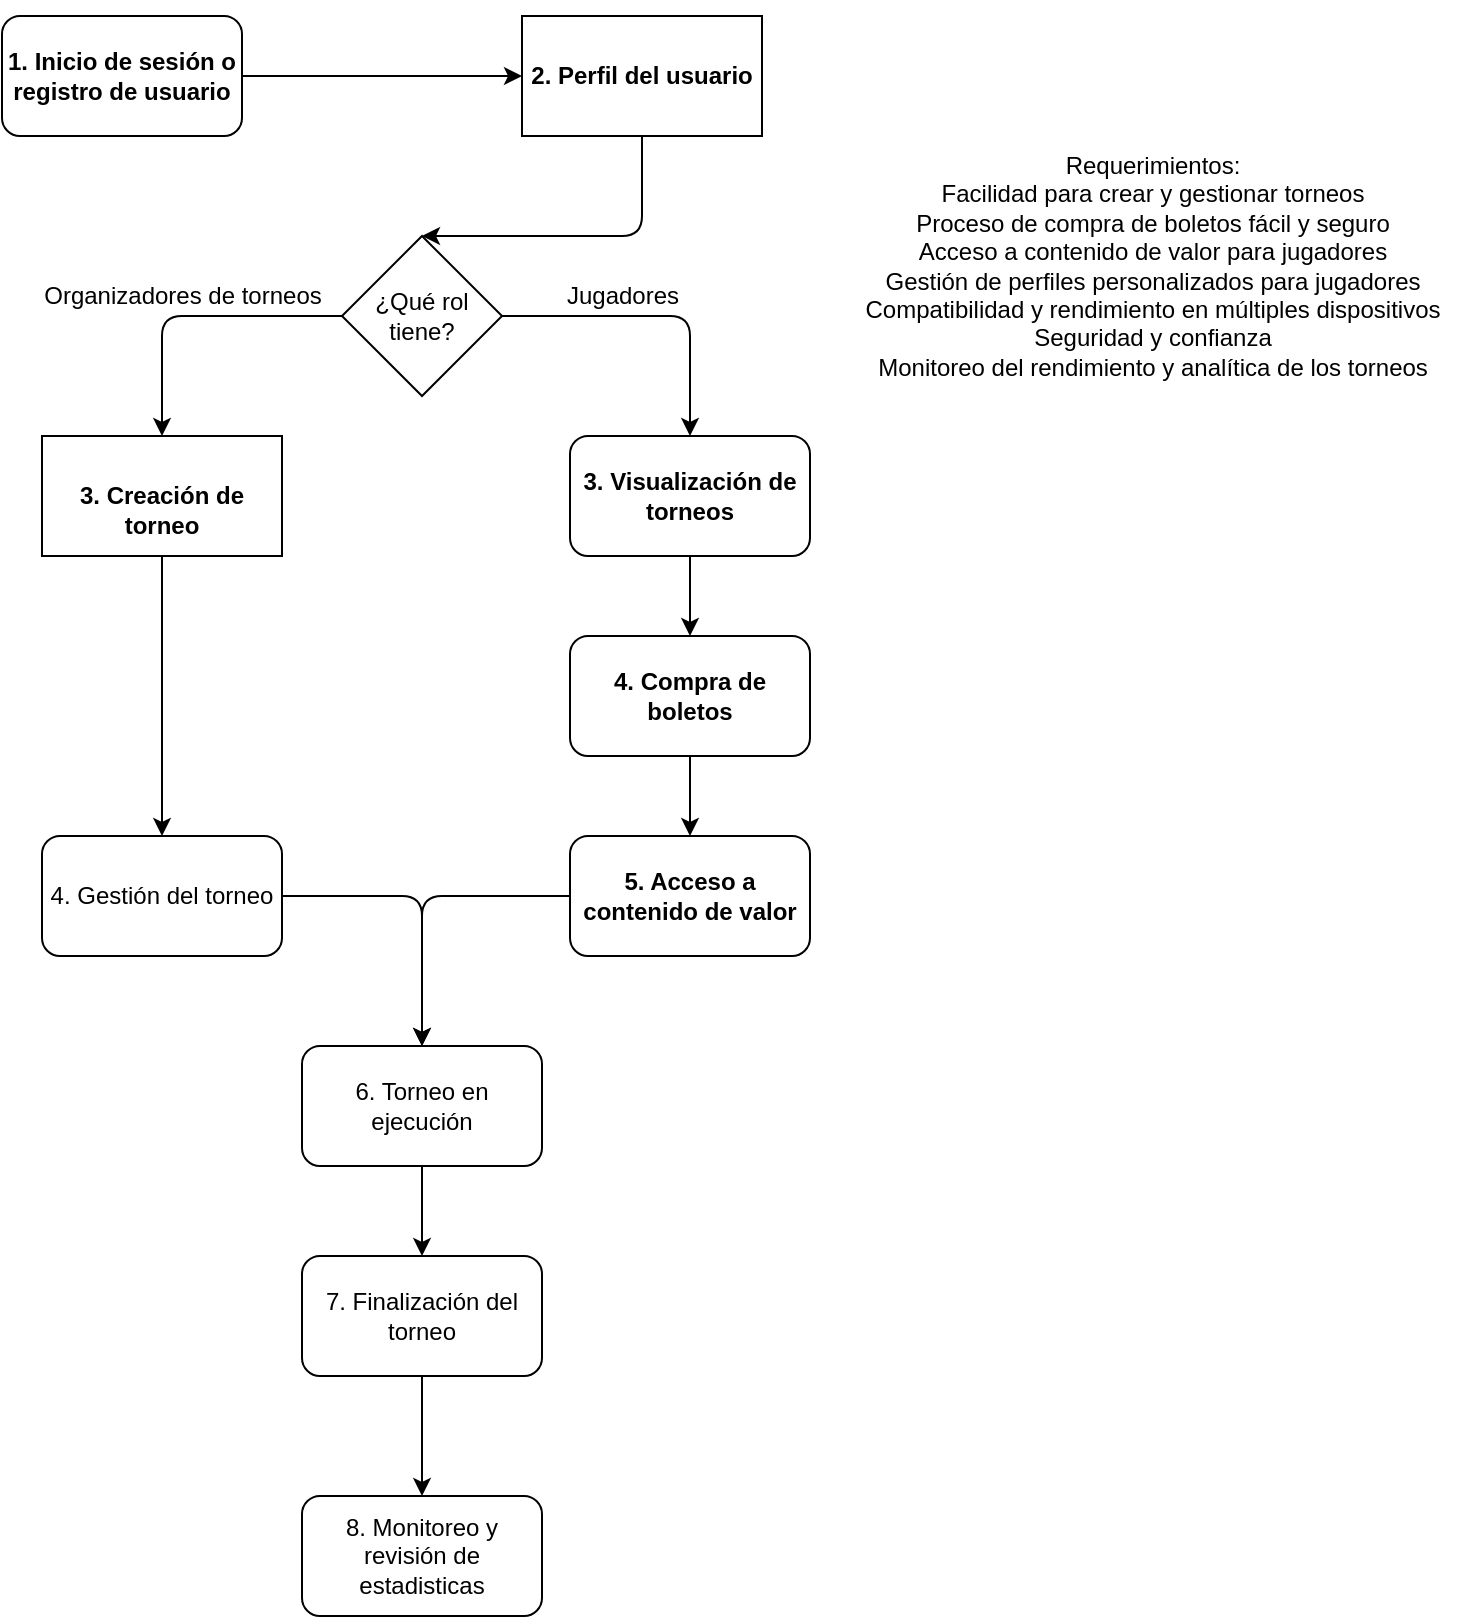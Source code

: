 <mxfile>
    <diagram id="fr9KXdHZKDvjte5rJZtt" name="Página-1">
        <mxGraphModel dx="743" dy="441" grid="1" gridSize="10" guides="1" tooltips="1" connect="1" arrows="1" fold="1" page="1" pageScale="1" pageWidth="827" pageHeight="1169" math="0" shadow="0">
            <root>
                <mxCell id="0"/>
                <mxCell id="1" parent="0"/>
                <mxCell id="6" style="edgeStyle=none;html=1;" edge="1" parent="1" source="2" target="3">
                    <mxGeometry relative="1" as="geometry"/>
                </mxCell>
                <mxCell id="2" value="&lt;h4&gt;1. &lt;strong&gt;Inicio de sesión o registro de usuario&lt;/strong&gt;&lt;/h4&gt;" style="rounded=1;whiteSpace=wrap;html=1;" vertex="1" parent="1">
                    <mxGeometry x="130" y="40" width="120" height="60" as="geometry"/>
                </mxCell>
                <mxCell id="7" style="edgeStyle=none;html=1;entryX=0.5;entryY=0;entryDx=0;entryDy=0;" edge="1" parent="1" source="3" target="5">
                    <mxGeometry relative="1" as="geometry">
                        <Array as="points">
                            <mxPoint x="450" y="150"/>
                        </Array>
                    </mxGeometry>
                </mxCell>
                <mxCell id="3" value="&lt;br&gt;&lt;h4&gt;2. &lt;strong&gt;Perfil del&amp;nbsp;&lt;/strong&gt;&lt;strong style=&quot;background-color: initial;&quot;&gt;usuario&lt;/strong&gt;&lt;/h4&gt;&lt;br&gt;" style="rounded=0;whiteSpace=wrap;html=1;" vertex="1" parent="1">
                    <mxGeometry x="390" y="40" width="120" height="60" as="geometry"/>
                </mxCell>
                <mxCell id="18" style="edgeStyle=none;html=1;" edge="1" parent="1" source="4" target="17">
                    <mxGeometry relative="1" as="geometry"/>
                </mxCell>
                <mxCell id="4" value="&lt;br&gt;&lt;h4&gt;3. &lt;strong&gt;Creación de torneo&lt;/strong&gt;&lt;/h4&gt;" style="rounded=0;whiteSpace=wrap;html=1;" vertex="1" parent="1">
                    <mxGeometry x="150" y="250" width="120" height="60" as="geometry"/>
                </mxCell>
                <mxCell id="8" style="edgeStyle=none;html=1;entryX=0.5;entryY=0;entryDx=0;entryDy=0;" edge="1" parent="1" source="5" target="4">
                    <mxGeometry relative="1" as="geometry">
                        <Array as="points">
                            <mxPoint x="210" y="190"/>
                        </Array>
                    </mxGeometry>
                </mxCell>
                <mxCell id="13" style="edgeStyle=none;html=1;entryX=0.5;entryY=0;entryDx=0;entryDy=0;" edge="1" parent="1" source="5" target="12">
                    <mxGeometry relative="1" as="geometry">
                        <Array as="points">
                            <mxPoint x="474" y="190"/>
                        </Array>
                    </mxGeometry>
                </mxCell>
                <mxCell id="5" value="¿Qué rol&lt;br&gt;tiene?" style="rhombus;whiteSpace=wrap;html=1;" vertex="1" parent="1">
                    <mxGeometry x="300" y="150" width="80" height="80" as="geometry"/>
                </mxCell>
                <mxCell id="9" value="Organizadores de torneos" style="text;html=1;align=center;verticalAlign=middle;resizable=0;points=[];autosize=1;strokeColor=none;fillColor=none;" vertex="1" parent="1">
                    <mxGeometry x="140" y="165" width="160" height="30" as="geometry"/>
                </mxCell>
                <mxCell id="15" style="edgeStyle=none;html=1;entryX=0.5;entryY=0;entryDx=0;entryDy=0;" edge="1" parent="1" source="12" target="14">
                    <mxGeometry relative="1" as="geometry"/>
                </mxCell>
                <mxCell id="12" value="&lt;h4&gt;3. &lt;strong&gt;Visualización de torneos&lt;/strong&gt;&lt;/h4&gt;" style="rounded=1;whiteSpace=wrap;html=1;" vertex="1" parent="1">
                    <mxGeometry x="414" y="250" width="120" height="60" as="geometry"/>
                </mxCell>
                <mxCell id="20" style="edgeStyle=none;html=1;entryX=0.5;entryY=0;entryDx=0;entryDy=0;" edge="1" parent="1" source="14" target="16">
                    <mxGeometry relative="1" as="geometry"/>
                </mxCell>
                <mxCell id="14" value="&lt;h4&gt;4. &lt;strong&gt;Compra de boletos&lt;/strong&gt;&lt;/h4&gt;" style="rounded=1;whiteSpace=wrap;html=1;" vertex="1" parent="1">
                    <mxGeometry x="414" y="350" width="120" height="60" as="geometry"/>
                </mxCell>
                <mxCell id="25" style="edgeStyle=none;html=1;entryX=0.5;entryY=0;entryDx=0;entryDy=0;" edge="1" parent="1" source="16" target="21">
                    <mxGeometry relative="1" as="geometry">
                        <Array as="points">
                            <mxPoint x="340" y="480"/>
                        </Array>
                    </mxGeometry>
                </mxCell>
                <mxCell id="16" value="&lt;h4&gt;5. &lt;strong&gt;Acceso a contenido de valor&lt;/strong&gt;&lt;/h4&gt;" style="rounded=1;whiteSpace=wrap;html=1;" vertex="1" parent="1">
                    <mxGeometry x="414" y="450" width="120" height="60" as="geometry"/>
                </mxCell>
                <mxCell id="24" style="edgeStyle=none;html=1;entryX=0.5;entryY=0;entryDx=0;entryDy=0;" edge="1" parent="1" source="17" target="21">
                    <mxGeometry relative="1" as="geometry">
                        <Array as="points">
                            <mxPoint x="340" y="480"/>
                        </Array>
                    </mxGeometry>
                </mxCell>
                <mxCell id="17" value="4. Gestión del torneo" style="rounded=1;whiteSpace=wrap;html=1;" vertex="1" parent="1">
                    <mxGeometry x="150" y="450" width="120" height="60" as="geometry"/>
                </mxCell>
                <mxCell id="19" value="Jugadores" style="text;html=1;align=center;verticalAlign=middle;resizable=0;points=[];autosize=1;strokeColor=none;fillColor=none;" vertex="1" parent="1">
                    <mxGeometry x="400" y="165" width="80" height="30" as="geometry"/>
                </mxCell>
                <mxCell id="26" style="edgeStyle=none;html=1;entryX=0.5;entryY=0;entryDx=0;entryDy=0;" edge="1" parent="1" source="21" target="22">
                    <mxGeometry relative="1" as="geometry"/>
                </mxCell>
                <mxCell id="21" value="6. Torneo en ejecución" style="rounded=1;whiteSpace=wrap;html=1;" vertex="1" parent="1">
                    <mxGeometry x="280" y="555" width="120" height="60" as="geometry"/>
                </mxCell>
                <mxCell id="27" style="edgeStyle=none;html=1;" edge="1" parent="1" source="22" target="23">
                    <mxGeometry relative="1" as="geometry"/>
                </mxCell>
                <mxCell id="22" value="7. Finalización del torneo" style="rounded=1;whiteSpace=wrap;html=1;" vertex="1" parent="1">
                    <mxGeometry x="280" y="660" width="120" height="60" as="geometry"/>
                </mxCell>
                <mxCell id="23" value="8. Monitoreo y revisión de estadisticas" style="rounded=1;whiteSpace=wrap;html=1;" vertex="1" parent="1">
                    <mxGeometry x="280" y="780" width="120" height="60" as="geometry"/>
                </mxCell>
                <mxCell id="28" value="Requerimientos:&lt;br&gt;&lt;div&gt;Facilidad para crear y gestionar torneos&lt;/div&gt;&lt;div&gt;Proceso de compra de boletos fácil y seguro&lt;/div&gt;&lt;div&gt;Acceso a contenido de valor para jugadores&lt;/div&gt;&lt;div&gt;Gestión de perfiles personalizados para jugadores&lt;/div&gt;&lt;div&gt;Compatibilidad y rendimiento en múltiples dispositivos&lt;/div&gt;&lt;div&gt;Seguridad y confianza&lt;/div&gt;&lt;div&gt;Monitoreo del rendimiento y analítica de los torneos&lt;/div&gt;" style="text;html=1;align=center;verticalAlign=middle;resizable=0;points=[];autosize=1;strokeColor=none;fillColor=none;" vertex="1" parent="1">
                    <mxGeometry x="550" y="100" width="310" height="130" as="geometry"/>
                </mxCell>
            </root>
        </mxGraphModel>
    </diagram>
</mxfile>